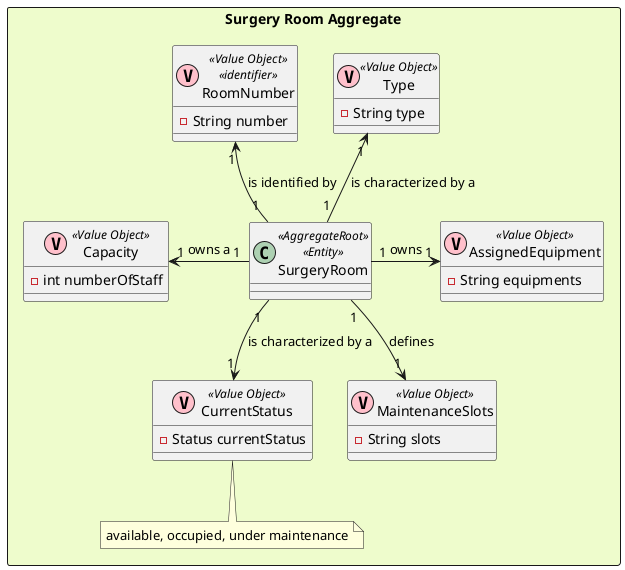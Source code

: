 @startuml

rectangle "Surgery Room Aggregate" #eefccc{
class SurgeryRoom <<AggregateRoot>> <<Entity>>
    class RoomNumber << (V, pink) Value Object >> <<identifier>>{
        - String number
    }
    class Type << (V, pink) Value Object >>{
        - String type
    }
    class Capacity << (V, pink) Value Object >>{
        - int numberOfStaff
    }
    class AssignedEquipment << (V, pink) Value Object >>{
        - String equipments
    }
    class CurrentStatus << (V, pink) Value Object >>{
        - Status currentStatus
    }
    note bottom of CurrentStatus
          available, occupied, under maintenance
    end note
    class MaintenanceSlots << (V, pink) Value Object >>{
         - String slots
    }

    SurgeryRoom "1" -up-> "1" RoomNumber : is identified by
    SurgeryRoom "1" -up-> "1" Type : is characterized by a
    SurgeryRoom "1" -left-> "1" Capacity : owns a
    SurgeryRoom "1" -right-> "1" AssignedEquipment : owns
    SurgeryRoom "1" --> "1" CurrentStatus : is characterized by a
    SurgeryRoom "1" --> "1" MaintenanceSlots : defines
}

@enduml
